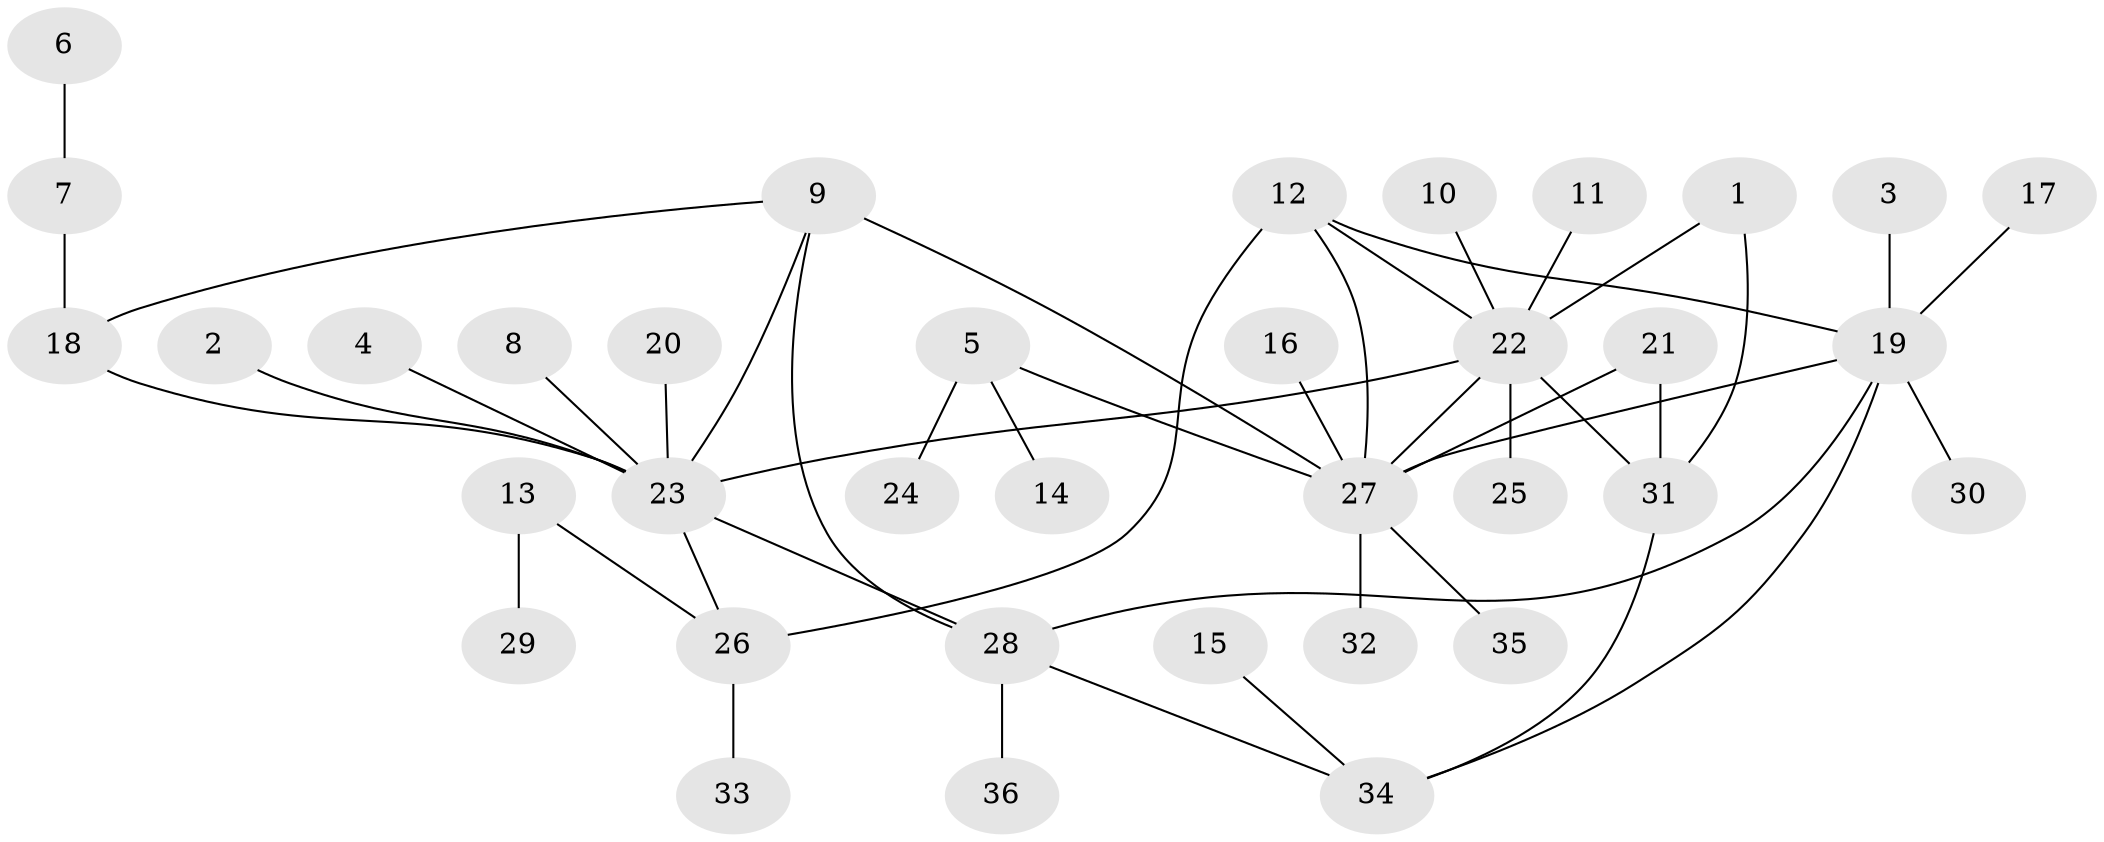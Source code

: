 // original degree distribution, {5: 0.013888888888888888, 11: 0.013888888888888888, 4: 0.027777777777777776, 12: 0.013888888888888888, 3: 0.041666666666666664, 7: 0.027777777777777776, 2: 0.20833333333333334, 6: 0.041666666666666664, 9: 0.013888888888888888, 10: 0.013888888888888888, 1: 0.5833333333333334}
// Generated by graph-tools (version 1.1) at 2025/02/03/09/25 03:02:50]
// undirected, 36 vertices, 46 edges
graph export_dot {
graph [start="1"]
  node [color=gray90,style=filled];
  1;
  2;
  3;
  4;
  5;
  6;
  7;
  8;
  9;
  10;
  11;
  12;
  13;
  14;
  15;
  16;
  17;
  18;
  19;
  20;
  21;
  22;
  23;
  24;
  25;
  26;
  27;
  28;
  29;
  30;
  31;
  32;
  33;
  34;
  35;
  36;
  1 -- 22 [weight=1.0];
  1 -- 31 [weight=1.0];
  2 -- 23 [weight=1.0];
  3 -- 19 [weight=1.0];
  4 -- 23 [weight=1.0];
  5 -- 14 [weight=1.0];
  5 -- 24 [weight=1.0];
  5 -- 27 [weight=2.0];
  6 -- 7 [weight=1.0];
  7 -- 18 [weight=1.0];
  8 -- 23 [weight=1.0];
  9 -- 18 [weight=1.0];
  9 -- 23 [weight=1.0];
  9 -- 27 [weight=1.0];
  9 -- 28 [weight=1.0];
  10 -- 22 [weight=1.0];
  11 -- 22 [weight=1.0];
  12 -- 19 [weight=1.0];
  12 -- 22 [weight=1.0];
  12 -- 26 [weight=2.0];
  12 -- 27 [weight=1.0];
  13 -- 26 [weight=1.0];
  13 -- 29 [weight=1.0];
  15 -- 34 [weight=1.0];
  16 -- 27 [weight=1.0];
  17 -- 19 [weight=1.0];
  18 -- 23 [weight=1.0];
  19 -- 27 [weight=1.0];
  19 -- 28 [weight=1.0];
  19 -- 30 [weight=1.0];
  19 -- 34 [weight=1.0];
  20 -- 23 [weight=1.0];
  21 -- 27 [weight=1.0];
  21 -- 31 [weight=1.0];
  22 -- 23 [weight=1.0];
  22 -- 25 [weight=1.0];
  22 -- 27 [weight=1.0];
  22 -- 31 [weight=1.0];
  23 -- 26 [weight=1.0];
  23 -- 28 [weight=1.0];
  26 -- 33 [weight=1.0];
  27 -- 32 [weight=1.0];
  27 -- 35 [weight=1.0];
  28 -- 34 [weight=1.0];
  28 -- 36 [weight=1.0];
  31 -- 34 [weight=1.0];
}
